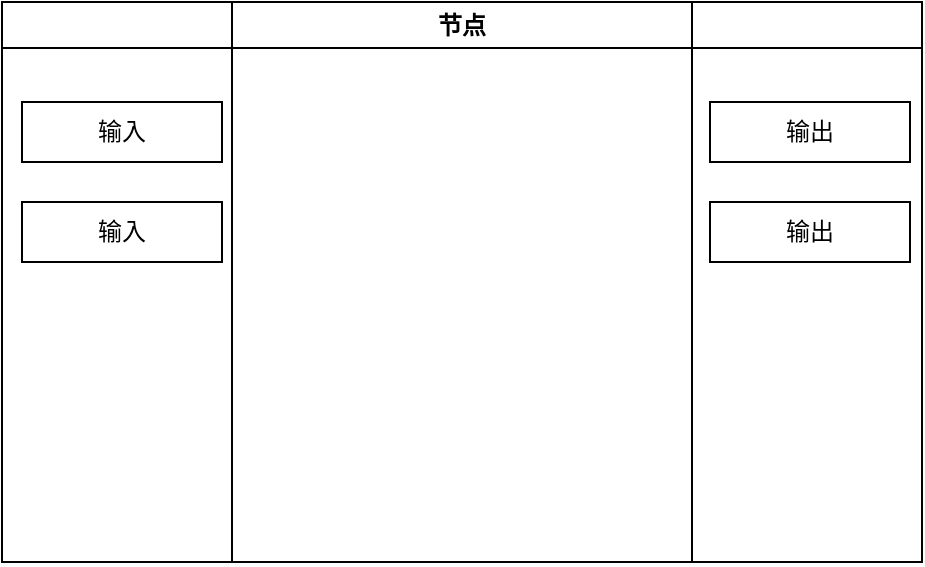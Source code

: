 <mxfile version="24.2.3" type="device">
  <diagram id="C5RBs43oDa-KdzZeNtuy" name="Page-1">
    <mxGraphModel dx="1427" dy="717" grid="1" gridSize="10" guides="1" tooltips="1" connect="1" arrows="1" fold="1" page="1" pageScale="1" pageWidth="827" pageHeight="1169" math="0" shadow="0">
      <root>
        <mxCell id="WIyWlLk6GJQsqaUBKTNV-0" />
        <mxCell id="WIyWlLk6GJQsqaUBKTNV-1" parent="WIyWlLk6GJQsqaUBKTNV-0" />
        <mxCell id="SoGKsS82A-lXgqtsg-29-8" value="节点" style="swimlane;whiteSpace=wrap;html=1;" vertex="1" parent="WIyWlLk6GJQsqaUBKTNV-1">
          <mxGeometry x="60" y="70" width="460" height="280" as="geometry" />
        </mxCell>
        <mxCell id="SoGKsS82A-lXgqtsg-29-13" value="输出" style="rounded=0;whiteSpace=wrap;html=1;" vertex="1" parent="SoGKsS82A-lXgqtsg-29-8">
          <mxGeometry x="354" y="50" width="100" height="30" as="geometry" />
        </mxCell>
        <mxCell id="SoGKsS82A-lXgqtsg-29-14" value="输出" style="rounded=0;whiteSpace=wrap;html=1;" vertex="1" parent="SoGKsS82A-lXgqtsg-29-8">
          <mxGeometry x="354" y="100" width="100" height="30" as="geometry" />
        </mxCell>
        <mxCell id="SoGKsS82A-lXgqtsg-29-15" value="输入" style="rounded=0;whiteSpace=wrap;html=1;" vertex="1" parent="SoGKsS82A-lXgqtsg-29-8">
          <mxGeometry x="10" y="100" width="100" height="30" as="geometry" />
        </mxCell>
        <mxCell id="SoGKsS82A-lXgqtsg-29-16" value="输入" style="rounded=0;whiteSpace=wrap;html=1;" vertex="1" parent="SoGKsS82A-lXgqtsg-29-8">
          <mxGeometry x="10" y="50" width="100" height="30" as="geometry" />
        </mxCell>
        <mxCell id="SoGKsS82A-lXgqtsg-29-11" value="" style="endArrow=none;html=1;rounded=0;entryX=0.25;entryY=0;entryDx=0;entryDy=0;exitX=0.25;exitY=1;exitDx=0;exitDy=0;" edge="1" parent="WIyWlLk6GJQsqaUBKTNV-1" source="SoGKsS82A-lXgqtsg-29-8" target="SoGKsS82A-lXgqtsg-29-8">
          <mxGeometry width="50" height="50" relative="1" as="geometry">
            <mxPoint x="100" y="390" as="sourcePoint" />
            <mxPoint x="150" y="340" as="targetPoint" />
          </mxGeometry>
        </mxCell>
        <mxCell id="SoGKsS82A-lXgqtsg-29-12" value="" style="endArrow=none;html=1;rounded=0;entryX=0.75;entryY=0;entryDx=0;entryDy=0;exitX=0.75;exitY=1;exitDx=0;exitDy=0;" edge="1" parent="WIyWlLk6GJQsqaUBKTNV-1" source="SoGKsS82A-lXgqtsg-29-8" target="SoGKsS82A-lXgqtsg-29-8">
          <mxGeometry width="50" height="50" relative="1" as="geometry">
            <mxPoint x="173" y="540" as="sourcePoint" />
            <mxPoint x="173" y="260" as="targetPoint" />
          </mxGeometry>
        </mxCell>
      </root>
    </mxGraphModel>
  </diagram>
</mxfile>
